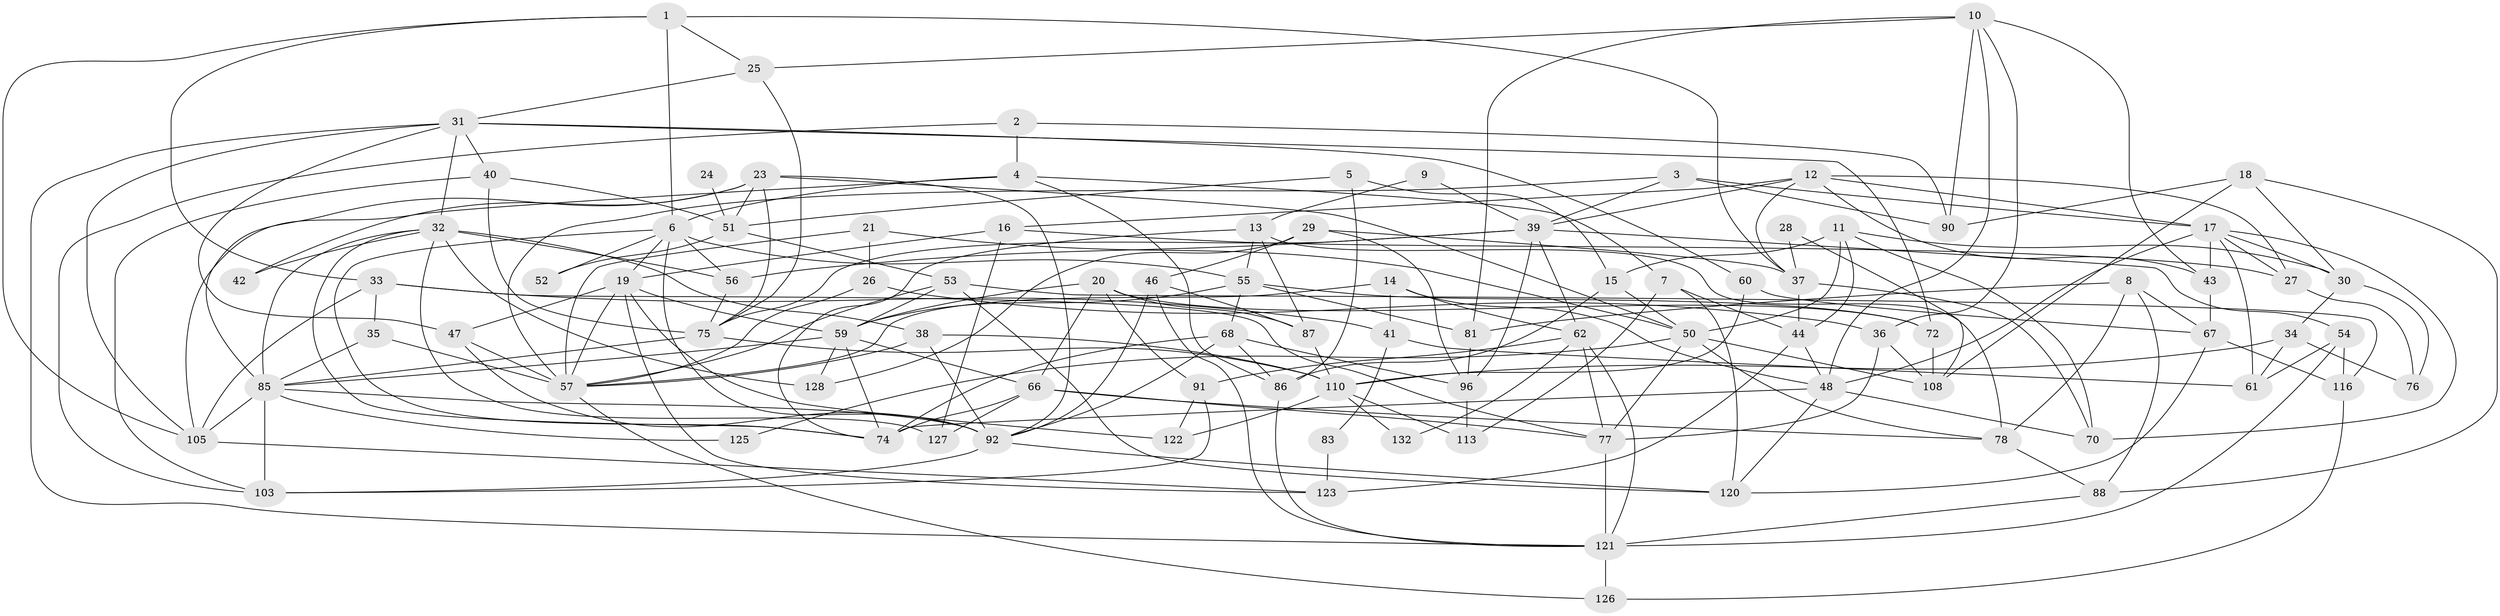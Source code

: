 // Generated by graph-tools (version 1.1) at 2025/52/02/27/25 19:52:02]
// undirected, 93 vertices, 222 edges
graph export_dot {
graph [start="1"]
  node [color=gray90,style=filled];
  1;
  2;
  3 [super="+134"];
  4 [super="+45"];
  5 [super="+79"];
  6 [super="+69"];
  7 [super="+22"];
  8;
  9;
  10 [super="+111"];
  11 [super="+49"];
  12 [super="+80"];
  13 [super="+98"];
  14;
  15;
  16;
  17 [super="+112"];
  18;
  19 [super="+99"];
  20 [super="+63"];
  21;
  23 [super="+109"];
  24;
  25;
  26;
  27 [super="+95"];
  28;
  29 [super="+131"];
  30 [super="+84"];
  31 [super="+133"];
  32 [super="+106"];
  33 [super="+58"];
  34;
  35;
  36 [super="+65"];
  37;
  38;
  39 [super="+73"];
  40;
  41;
  42;
  43;
  44;
  46;
  47;
  48 [super="+107"];
  50 [super="+64"];
  51 [super="+115"];
  52;
  53;
  54 [super="+117"];
  55 [super="+102"];
  56 [super="+71"];
  57 [super="+82"];
  59 [super="+101"];
  60;
  61;
  62;
  66 [super="+89"];
  67 [super="+94"];
  68 [super="+124"];
  70;
  72;
  74 [super="+93"];
  75 [super="+97"];
  76;
  77;
  78;
  81;
  83;
  85 [super="+114"];
  86 [super="+104"];
  87;
  88;
  90 [super="+129"];
  91;
  92 [super="+100"];
  96;
  103;
  105 [super="+119"];
  108;
  110 [super="+118"];
  113;
  116;
  120;
  121 [super="+130"];
  122;
  123;
  125;
  126;
  127;
  128;
  132;
  1 -- 105;
  1 -- 6;
  1 -- 25;
  1 -- 33;
  1 -- 37;
  2 -- 103;
  2 -- 4;
  2 -- 90;
  3 -- 57;
  3 -- 39;
  3 -- 90;
  3 -- 17 [weight=2];
  4 -- 86;
  4 -- 7;
  4 -- 6;
  4 -- 105;
  5 -- 51;
  5 -- 86 [weight=2];
  5 -- 15;
  6 -- 92;
  6 -- 74;
  6 -- 19;
  6 -- 52;
  6 -- 55;
  6 -- 56;
  7 -- 120;
  7 -- 44;
  7 -- 113;
  8 -- 78;
  8 -- 81;
  8 -- 67;
  8 -- 88;
  9 -- 39;
  9 -- 13;
  10 -- 36;
  10 -- 48;
  10 -- 81;
  10 -- 90;
  10 -- 25;
  10 -- 43;
  11 -- 70;
  11 -- 30;
  11 -- 15;
  11 -- 50;
  11 -- 44;
  12 -- 43;
  12 -- 16;
  12 -- 37;
  12 -- 39;
  12 -- 27;
  12 -- 17;
  13 -- 87;
  13 -- 74;
  13 -- 78;
  13 -- 55;
  14 -- 41;
  14 -- 48;
  14 -- 62;
  14 -- 57;
  15 -- 86;
  15 -- 50;
  16 -- 127;
  16 -- 27;
  16 -- 19;
  17 -- 61;
  17 -- 43;
  17 -- 48;
  17 -- 30;
  17 -- 27;
  17 -- 70;
  18 -- 108;
  18 -- 30;
  18 -- 88;
  18 -- 90;
  19 -- 122;
  19 -- 123;
  19 -- 57;
  19 -- 59;
  19 -- 47;
  20 -- 87;
  20 -- 91;
  20 -- 59;
  20 -- 66 [weight=2];
  20 -- 72;
  21 -- 57;
  21 -- 50;
  21 -- 26;
  23 -- 75;
  23 -- 85;
  23 -- 50;
  23 -- 42;
  23 -- 92;
  23 -- 51 [weight=2];
  24 -- 51 [weight=2];
  25 -- 75;
  25 -- 31;
  26 -- 57;
  26 -- 36;
  27 -- 76;
  28 -- 108;
  28 -- 37;
  29 -- 46;
  29 -- 128;
  29 -- 96;
  29 -- 37;
  30 -- 76;
  30 -- 34;
  31 -- 121;
  31 -- 40;
  31 -- 105;
  31 -- 72;
  31 -- 60;
  31 -- 47;
  31 -- 32;
  32 -- 38;
  32 -- 42;
  32 -- 127;
  32 -- 128;
  32 -- 85;
  32 -- 74;
  32 -- 56;
  33 -- 77;
  33 -- 41;
  33 -- 35;
  33 -- 105;
  34 -- 61;
  34 -- 76;
  34 -- 110;
  35 -- 85;
  35 -- 57;
  36 -- 108;
  36 -- 77;
  37 -- 70;
  37 -- 44;
  38 -- 92;
  38 -- 57;
  38 -- 110;
  39 -- 96;
  39 -- 62;
  39 -- 75;
  39 -- 54;
  39 -- 56;
  40 -- 103;
  40 -- 51;
  40 -- 75;
  41 -- 61;
  41 -- 83;
  43 -- 67;
  44 -- 48;
  44 -- 123;
  46 -- 121;
  46 -- 87;
  46 -- 92;
  47 -- 57;
  47 -- 92;
  48 -- 70;
  48 -- 74;
  48 -- 120;
  50 -- 77;
  50 -- 78;
  50 -- 108;
  50 -- 125;
  51 -- 53;
  51 -- 52;
  53 -- 59;
  53 -- 116;
  53 -- 120;
  53 -- 57;
  54 -- 121;
  54 -- 61;
  54 -- 116;
  55 -- 59;
  55 -- 68;
  55 -- 72;
  55 -- 81;
  56 -- 75;
  57 -- 126;
  59 -- 74;
  59 -- 66;
  59 -- 128;
  59 -- 85;
  60 -- 67;
  60 -- 110;
  62 -- 91;
  62 -- 77;
  62 -- 132;
  62 -- 121;
  66 -- 74;
  66 -- 77;
  66 -- 127;
  66 -- 78;
  67 -- 120;
  67 -- 116;
  68 -- 96;
  68 -- 86;
  68 -- 74;
  68 -- 92;
  72 -- 108;
  75 -- 85;
  75 -- 110;
  77 -- 121;
  78 -- 88;
  81 -- 96;
  83 -- 123;
  85 -- 103;
  85 -- 125;
  85 -- 105;
  85 -- 92;
  86 -- 121;
  87 -- 110;
  88 -- 121;
  91 -- 122;
  91 -- 103;
  92 -- 120;
  92 -- 103;
  96 -- 113;
  105 -- 123;
  110 -- 113;
  110 -- 132;
  110 -- 122;
  116 -- 126;
  121 -- 126;
}
